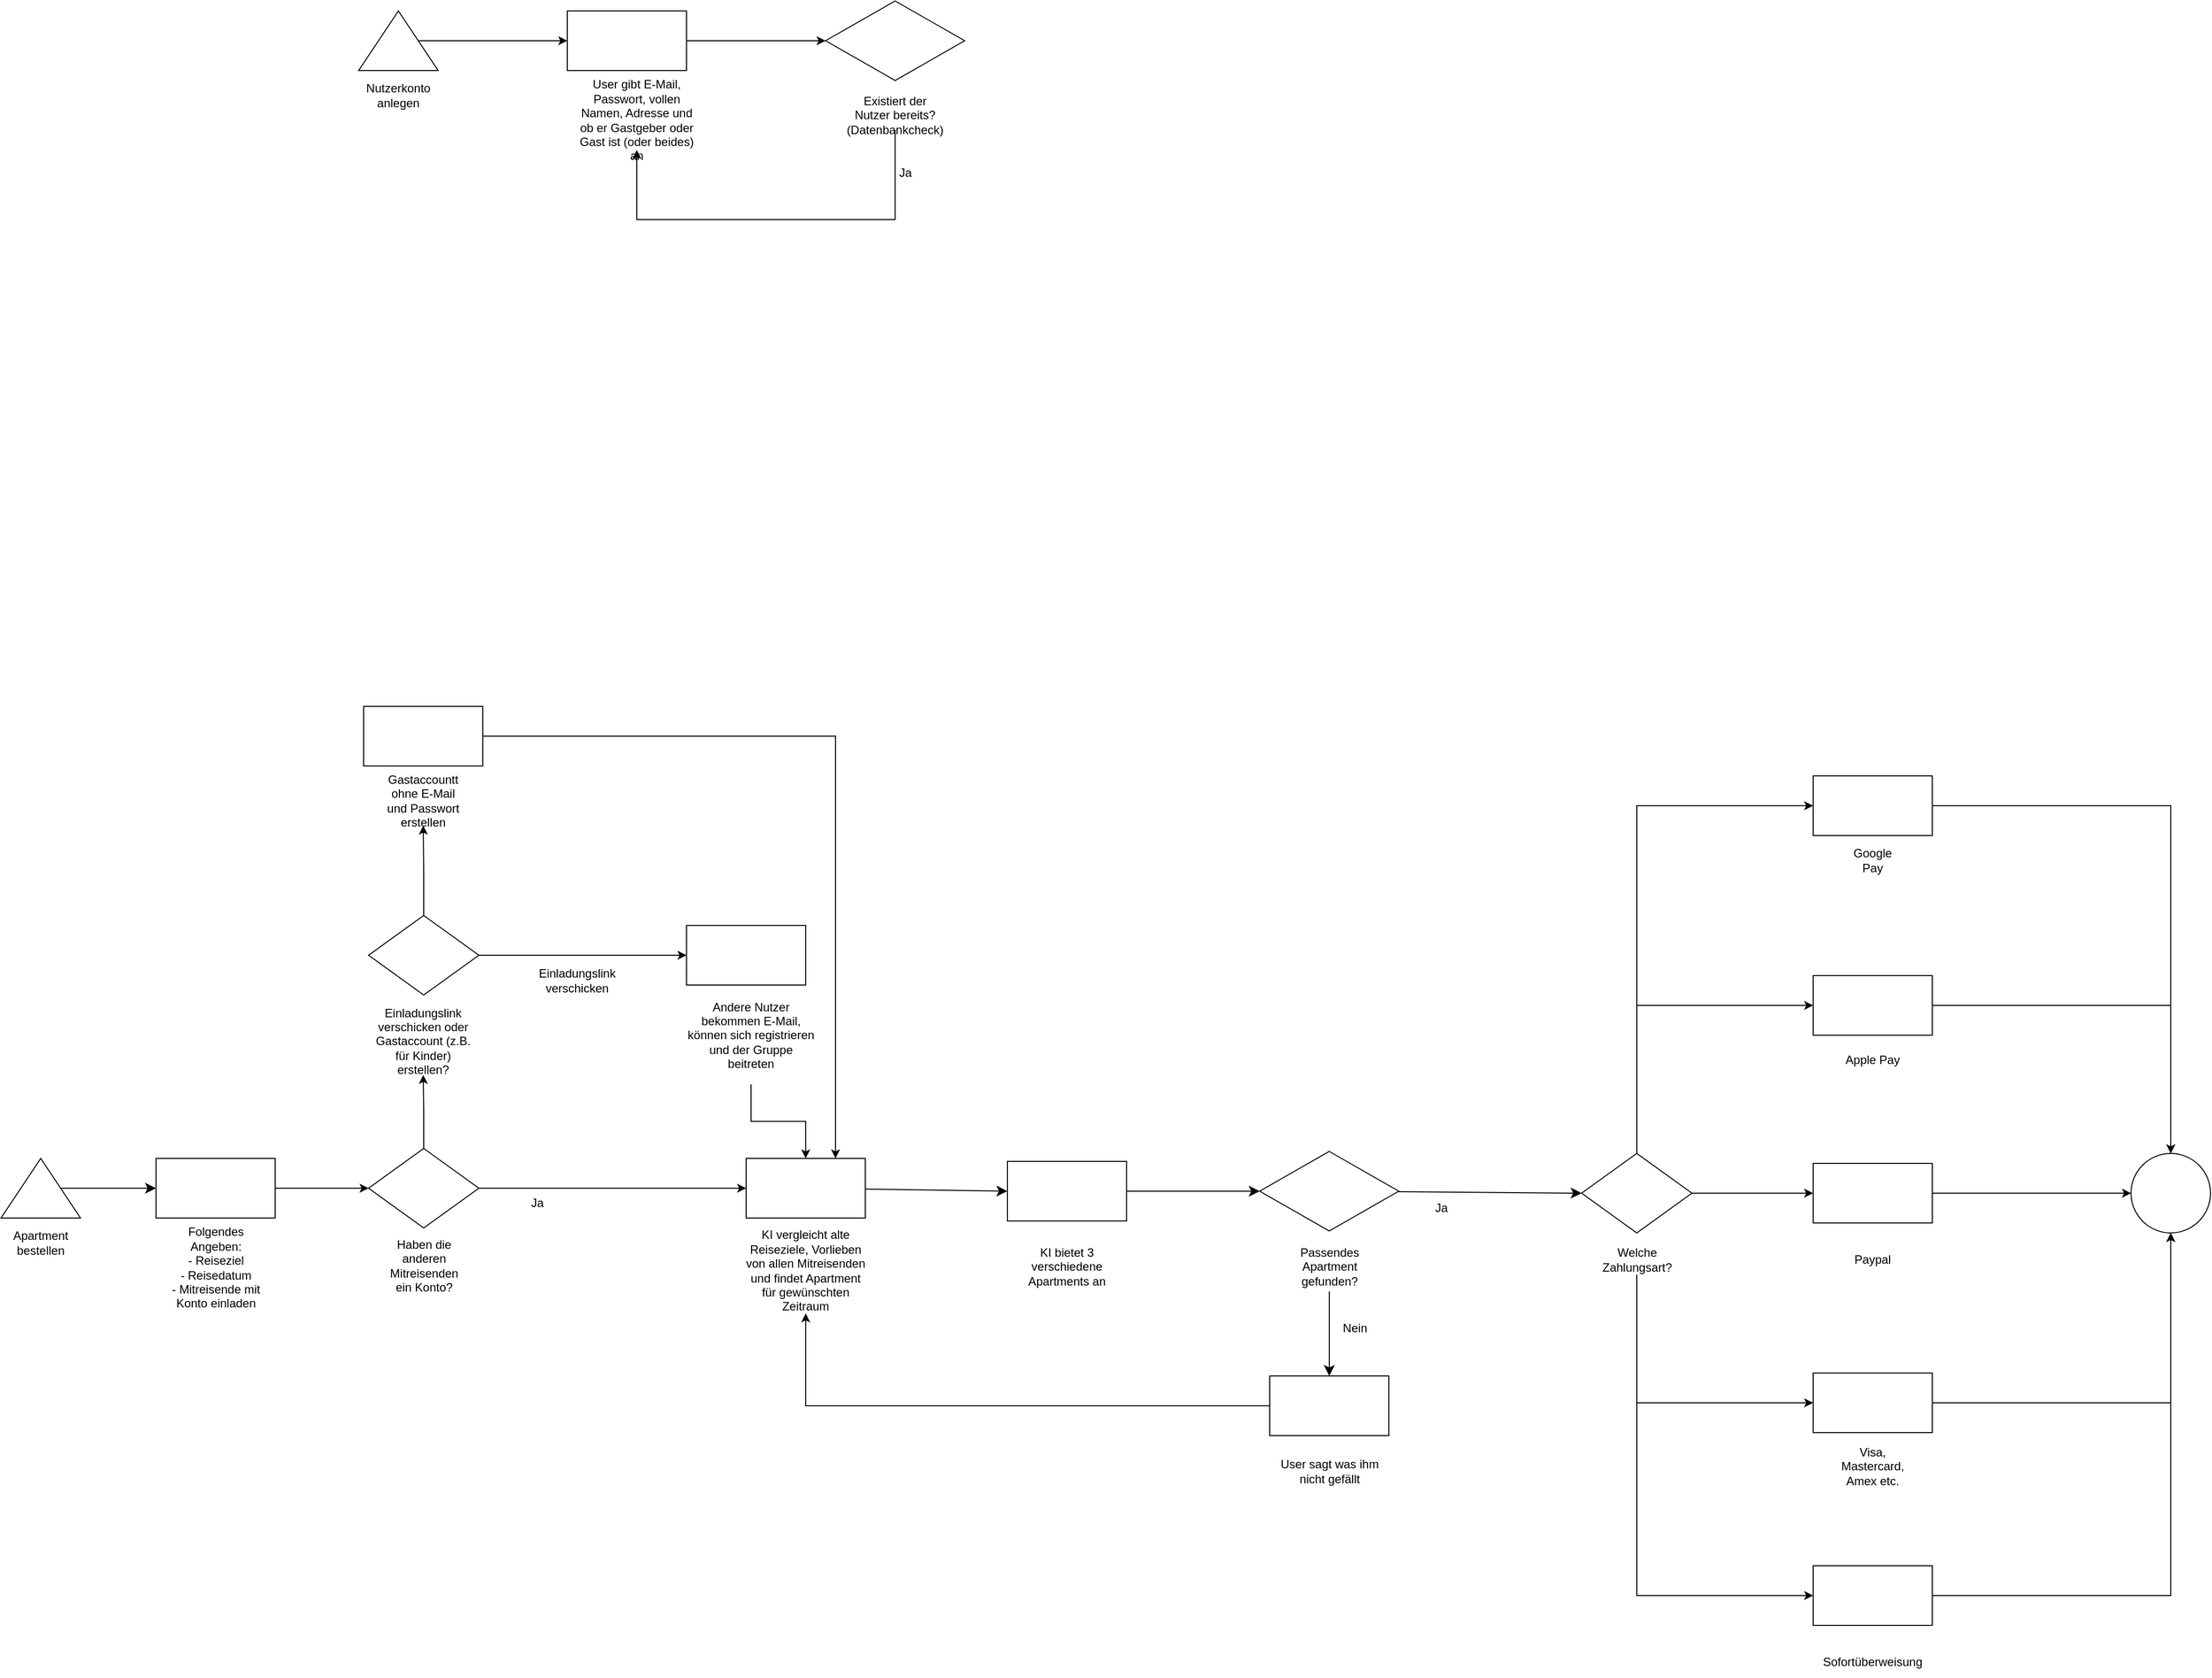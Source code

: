 <mxfile version="24.7.5">
  <diagram name="Page-1" id="T0iaEpjyjpP_KqTqB7tA">
    <mxGraphModel dx="2043" dy="2238" grid="1" gridSize="10" guides="1" tooltips="1" connect="1" arrows="1" fold="1" page="0" pageScale="1" pageWidth="827" pageHeight="1169" background="none" math="0" shadow="0">
      <root>
        <mxCell id="0" />
        <mxCell id="1" parent="0" />
        <mxCell id="_VU3XpGWLQp4Bq4c0IUf-23" style="edgeStyle=none;curved=1;rounded=0;orthogonalLoop=1;jettySize=auto;html=1;entryX=0;entryY=0.5;entryDx=0;entryDy=0;fontSize=12;startSize=8;endSize=8;" parent="1" source="_VU3XpGWLQp4Bq4c0IUf-1" target="_VU3XpGWLQp4Bq4c0IUf-8" edge="1">
          <mxGeometry relative="1" as="geometry" />
        </mxCell>
        <mxCell id="_VU3XpGWLQp4Bq4c0IUf-1" value="" style="triangle;whiteSpace=wrap;html=1;rotation=-90;noLabel=0;" parent="1" vertex="1">
          <mxGeometry x="-340" y="115" width="60" height="80" as="geometry" />
        </mxCell>
        <mxCell id="_VU3XpGWLQp4Bq4c0IUf-2" value="Apartment bestellen" style="text;html=1;align=center;verticalAlign=middle;whiteSpace=wrap;rounded=0;" parent="1" vertex="1">
          <mxGeometry x="-340" y="195" width="60" height="30" as="geometry" />
        </mxCell>
        <mxCell id="_VU3XpGWLQp4Bq4c0IUf-4" value="Folgendes Angeben:&lt;br&gt;- Reiseziel&lt;div&gt;- Reisedatum&lt;/div&gt;&lt;div&gt;- Mitreisende mit Konto einladen&lt;/div&gt;" style="text;html=1;align=center;verticalAlign=middle;whiteSpace=wrap;rounded=0;" parent="1" vertex="1">
          <mxGeometry x="-189.5" y="197" width="111" height="76" as="geometry" />
        </mxCell>
        <mxCell id="_VU3XpGWLQp4Bq4c0IUf-26" style="edgeStyle=none;curved=1;rounded=0;orthogonalLoop=1;jettySize=auto;html=1;entryX=0;entryY=0.5;entryDx=0;entryDy=0;fontSize=12;startSize=8;endSize=8;" parent="1" source="_VU3XpGWLQp4Bq4c0IUf-5" target="_VU3XpGWLQp4Bq4c0IUf-11" edge="1">
          <mxGeometry relative="1" as="geometry" />
        </mxCell>
        <mxCell id="_VU3XpGWLQp4Bq4c0IUf-5" value="" style="rounded=0;whiteSpace=wrap;html=1;" parent="1" vertex="1">
          <mxGeometry x="400" y="125" width="120" height="60" as="geometry" />
        </mxCell>
        <mxCell id="_VU3XpGWLQp4Bq4c0IUf-6" value="KI vergleicht alte Reiseziele, Vorlieben von allen Mitreisenden und findet Apartment für gewünschten Zeitraum" style="text;html=1;align=center;verticalAlign=middle;whiteSpace=wrap;rounded=0;" parent="1" vertex="1">
          <mxGeometry x="396" y="195" width="128" height="86" as="geometry" />
        </mxCell>
        <mxCell id="22aCaj831Ks9V6Kz2prF-44" style="edgeStyle=orthogonalEdgeStyle;rounded=0;orthogonalLoop=1;jettySize=auto;html=1;entryX=0;entryY=0.5;entryDx=0;entryDy=0;" edge="1" parent="1" source="_VU3XpGWLQp4Bq4c0IUf-8" target="22aCaj831Ks9V6Kz2prF-41">
          <mxGeometry relative="1" as="geometry" />
        </mxCell>
        <mxCell id="_VU3XpGWLQp4Bq4c0IUf-8" value="" style="rounded=0;whiteSpace=wrap;html=1;" parent="1" vertex="1">
          <mxGeometry x="-194" y="125" width="120" height="60" as="geometry" />
        </mxCell>
        <mxCell id="_VU3XpGWLQp4Bq4c0IUf-27" style="edgeStyle=none;curved=1;rounded=0;orthogonalLoop=1;jettySize=auto;html=1;entryX=0;entryY=0.5;entryDx=0;entryDy=0;fontSize=12;startSize=8;endSize=8;" parent="1" source="_VU3XpGWLQp4Bq4c0IUf-11" target="_VU3XpGWLQp4Bq4c0IUf-15" edge="1">
          <mxGeometry relative="1" as="geometry" />
        </mxCell>
        <mxCell id="_VU3XpGWLQp4Bq4c0IUf-11" value="" style="rounded=0;whiteSpace=wrap;html=1;" parent="1" vertex="1">
          <mxGeometry x="663" y="128" width="120" height="60" as="geometry" />
        </mxCell>
        <mxCell id="_VU3XpGWLQp4Bq4c0IUf-12" value="KI bietet 3 verschiedene Apartments an" style="text;html=1;align=center;verticalAlign=middle;whiteSpace=wrap;rounded=0;" parent="1" vertex="1">
          <mxGeometry x="669" y="205" width="108" height="58" as="geometry" />
        </mxCell>
        <mxCell id="_VU3XpGWLQp4Bq4c0IUf-37" style="edgeStyle=none;curved=1;rounded=0;orthogonalLoop=1;jettySize=auto;html=1;entryX=0;entryY=0.5;entryDx=0;entryDy=0;fontSize=12;startSize=8;endSize=8;" parent="1" source="_VU3XpGWLQp4Bq4c0IUf-15" target="_VU3XpGWLQp4Bq4c0IUf-39" edge="1">
          <mxGeometry relative="1" as="geometry">
            <mxPoint x="1189" y="158" as="targetPoint" />
          </mxGeometry>
        </mxCell>
        <mxCell id="_VU3XpGWLQp4Bq4c0IUf-15" value="" style="rhombus;whiteSpace=wrap;html=1;" parent="1" vertex="1">
          <mxGeometry x="917" y="118" width="140" height="80" as="geometry" />
        </mxCell>
        <mxCell id="_VU3XpGWLQp4Bq4c0IUf-28" style="edgeStyle=none;curved=1;rounded=0;orthogonalLoop=1;jettySize=auto;html=1;entryX=0.5;entryY=0;entryDx=0;entryDy=0;fontSize=12;startSize=8;endSize=8;" parent="1" source="_VU3XpGWLQp4Bq4c0IUf-17" target="_VU3XpGWLQp4Bq4c0IUf-20" edge="1">
          <mxGeometry relative="1" as="geometry" />
        </mxCell>
        <mxCell id="_VU3XpGWLQp4Bq4c0IUf-17" value="Passendes Apartment gefunden?" style="text;html=1;align=center;verticalAlign=middle;whiteSpace=wrap;rounded=0;" parent="1" vertex="1">
          <mxGeometry x="934.5" y="209" width="105" height="50" as="geometry" />
        </mxCell>
        <mxCell id="22aCaj831Ks9V6Kz2prF-1" style="edgeStyle=orthogonalEdgeStyle;rounded=0;orthogonalLoop=1;jettySize=auto;html=1;entryX=0.5;entryY=1;entryDx=0;entryDy=0;" edge="1" parent="1" source="_VU3XpGWLQp4Bq4c0IUf-20" target="_VU3XpGWLQp4Bq4c0IUf-6">
          <mxGeometry relative="1" as="geometry" />
        </mxCell>
        <mxCell id="_VU3XpGWLQp4Bq4c0IUf-20" value="" style="rounded=0;whiteSpace=wrap;html=1;" parent="1" vertex="1">
          <mxGeometry x="927" y="344" width="120" height="60" as="geometry" />
        </mxCell>
        <mxCell id="_VU3XpGWLQp4Bq4c0IUf-21" value="User sagt was ihm nicht gefällt" style="text;html=1;align=center;verticalAlign=middle;whiteSpace=wrap;rounded=0;" parent="1" vertex="1">
          <mxGeometry x="931.5" y="425" width="111" height="30" as="geometry" />
        </mxCell>
        <mxCell id="_VU3XpGWLQp4Bq4c0IUf-34" value="Nein" style="text;html=1;align=center;verticalAlign=middle;whiteSpace=wrap;rounded=0;" parent="1" vertex="1">
          <mxGeometry x="982.5" y="281" width="60" height="30" as="geometry" />
        </mxCell>
        <mxCell id="22aCaj831Ks9V6Kz2prF-3" style="edgeStyle=orthogonalEdgeStyle;rounded=0;orthogonalLoop=1;jettySize=auto;html=1;entryX=0;entryY=0.5;entryDx=0;entryDy=0;" edge="1" parent="1" source="_VU3XpGWLQp4Bq4c0IUf-39" target="_VU3XpGWLQp4Bq4c0IUf-43">
          <mxGeometry relative="1" as="geometry">
            <Array as="points">
              <mxPoint x="1297" y="-29" />
            </Array>
          </mxGeometry>
        </mxCell>
        <mxCell id="22aCaj831Ks9V6Kz2prF-4" style="edgeStyle=orthogonalEdgeStyle;rounded=0;orthogonalLoop=1;jettySize=auto;html=1;entryX=0;entryY=0.5;entryDx=0;entryDy=0;" edge="1" parent="1" source="_VU3XpGWLQp4Bq4c0IUf-39" target="_VU3XpGWLQp4Bq4c0IUf-41">
          <mxGeometry relative="1" as="geometry" />
        </mxCell>
        <mxCell id="22aCaj831Ks9V6Kz2prF-7" style="edgeStyle=orthogonalEdgeStyle;rounded=0;orthogonalLoop=1;jettySize=auto;html=1;entryX=0;entryY=0.5;entryDx=0;entryDy=0;" edge="1" parent="1" source="_VU3XpGWLQp4Bq4c0IUf-39" target="22aCaj831Ks9V6Kz2prF-5">
          <mxGeometry relative="1" as="geometry">
            <Array as="points">
              <mxPoint x="1297" y="-230" />
            </Array>
          </mxGeometry>
        </mxCell>
        <mxCell id="_VU3XpGWLQp4Bq4c0IUf-39" value="" style="rhombus;whiteSpace=wrap;html=1;" parent="1" vertex="1">
          <mxGeometry x="1241" y="120" width="111" height="80" as="geometry" />
        </mxCell>
        <mxCell id="22aCaj831Ks9V6Kz2prF-12" style="edgeStyle=orthogonalEdgeStyle;rounded=0;orthogonalLoop=1;jettySize=auto;html=1;exitX=0.5;exitY=1;exitDx=0;exitDy=0;entryX=0;entryY=0.5;entryDx=0;entryDy=0;" edge="1" parent="1" source="_VU3XpGWLQp4Bq4c0IUf-40" target="22aCaj831Ks9V6Kz2prF-9">
          <mxGeometry relative="1" as="geometry" />
        </mxCell>
        <mxCell id="22aCaj831Ks9V6Kz2prF-15" style="edgeStyle=orthogonalEdgeStyle;rounded=0;orthogonalLoop=1;jettySize=auto;html=1;entryX=0;entryY=0.5;entryDx=0;entryDy=0;" edge="1" parent="1" source="_VU3XpGWLQp4Bq4c0IUf-40" target="22aCaj831Ks9V6Kz2prF-13">
          <mxGeometry relative="1" as="geometry">
            <Array as="points">
              <mxPoint x="1297" y="565" />
            </Array>
          </mxGeometry>
        </mxCell>
        <mxCell id="_VU3XpGWLQp4Bq4c0IUf-40" value="Welche Zahlungsart?" style="text;html=1;align=center;verticalAlign=middle;whiteSpace=wrap;rounded=0;" parent="1" vertex="1">
          <mxGeometry x="1266.5" y="212" width="60" height="30" as="geometry" />
        </mxCell>
        <mxCell id="22aCaj831Ks9V6Kz2prF-25" style="edgeStyle=orthogonalEdgeStyle;rounded=0;orthogonalLoop=1;jettySize=auto;html=1;entryX=0;entryY=0.5;entryDx=0;entryDy=0;" edge="1" parent="1" source="_VU3XpGWLQp4Bq4c0IUf-41" target="22aCaj831Ks9V6Kz2prF-24">
          <mxGeometry relative="1" as="geometry" />
        </mxCell>
        <mxCell id="_VU3XpGWLQp4Bq4c0IUf-41" value="" style="rounded=0;whiteSpace=wrap;html=1;" parent="1" vertex="1">
          <mxGeometry x="1474" y="130" width="120" height="60" as="geometry" />
        </mxCell>
        <mxCell id="22aCaj831Ks9V6Kz2prF-27" style="edgeStyle=orthogonalEdgeStyle;rounded=0;orthogonalLoop=1;jettySize=auto;html=1;entryX=0.5;entryY=0;entryDx=0;entryDy=0;" edge="1" parent="1" source="_VU3XpGWLQp4Bq4c0IUf-43" target="22aCaj831Ks9V6Kz2prF-24">
          <mxGeometry relative="1" as="geometry" />
        </mxCell>
        <mxCell id="_VU3XpGWLQp4Bq4c0IUf-43" value="" style="rounded=0;whiteSpace=wrap;html=1;" parent="1" vertex="1">
          <mxGeometry x="1474" y="-59" width="120" height="60" as="geometry" />
        </mxCell>
        <mxCell id="_VU3XpGWLQp4Bq4c0IUf-44" value="Apple Pay" style="text;html=1;align=center;verticalAlign=middle;whiteSpace=wrap;rounded=0;" parent="1" vertex="1">
          <mxGeometry x="1504" y="11" width="60" height="30" as="geometry" />
        </mxCell>
        <mxCell id="22aCaj831Ks9V6Kz2prF-26" style="edgeStyle=orthogonalEdgeStyle;rounded=0;orthogonalLoop=1;jettySize=auto;html=1;entryX=0.5;entryY=0;entryDx=0;entryDy=0;" edge="1" parent="1" source="22aCaj831Ks9V6Kz2prF-5" target="22aCaj831Ks9V6Kz2prF-24">
          <mxGeometry relative="1" as="geometry" />
        </mxCell>
        <mxCell id="22aCaj831Ks9V6Kz2prF-5" value="" style="rounded=0;whiteSpace=wrap;html=1;" vertex="1" parent="1">
          <mxGeometry x="1474" y="-260" width="120" height="60" as="geometry" />
        </mxCell>
        <mxCell id="22aCaj831Ks9V6Kz2prF-6" value="Google Pay" style="text;html=1;align=center;verticalAlign=middle;whiteSpace=wrap;rounded=0;" vertex="1" parent="1">
          <mxGeometry x="1504" y="-190" width="60" height="30" as="geometry" />
        </mxCell>
        <mxCell id="22aCaj831Ks9V6Kz2prF-28" style="edgeStyle=orthogonalEdgeStyle;rounded=0;orthogonalLoop=1;jettySize=auto;html=1;entryX=0.5;entryY=1;entryDx=0;entryDy=0;" edge="1" parent="1" source="22aCaj831Ks9V6Kz2prF-9" target="22aCaj831Ks9V6Kz2prF-24">
          <mxGeometry relative="1" as="geometry" />
        </mxCell>
        <mxCell id="22aCaj831Ks9V6Kz2prF-9" value="" style="rounded=0;whiteSpace=wrap;html=1;" vertex="1" parent="1">
          <mxGeometry x="1474" y="341" width="120" height="60" as="geometry" />
        </mxCell>
        <mxCell id="22aCaj831Ks9V6Kz2prF-29" style="edgeStyle=orthogonalEdgeStyle;rounded=0;orthogonalLoop=1;jettySize=auto;html=1;entryX=0.5;entryY=1;entryDx=0;entryDy=0;" edge="1" parent="1" source="22aCaj831Ks9V6Kz2prF-13" target="22aCaj831Ks9V6Kz2prF-24">
          <mxGeometry relative="1" as="geometry" />
        </mxCell>
        <mxCell id="22aCaj831Ks9V6Kz2prF-13" value="" style="rounded=0;whiteSpace=wrap;html=1;" vertex="1" parent="1">
          <mxGeometry x="1474" y="535" width="120" height="60" as="geometry" />
        </mxCell>
        <mxCell id="22aCaj831Ks9V6Kz2prF-14" value="Sofortüberweisung" style="text;html=1;align=center;verticalAlign=middle;whiteSpace=wrap;rounded=0;" vertex="1" parent="1">
          <mxGeometry x="1504" y="617" width="60" height="30" as="geometry" />
        </mxCell>
        <mxCell id="22aCaj831Ks9V6Kz2prF-16" value="Paypal" style="text;html=1;align=center;verticalAlign=middle;whiteSpace=wrap;rounded=0;" vertex="1" parent="1">
          <mxGeometry x="1504" y="212" width="60" height="30" as="geometry" />
        </mxCell>
        <mxCell id="22aCaj831Ks9V6Kz2prF-17" value="Visa, Mastercard, Amex etc." style="text;html=1;align=center;verticalAlign=middle;whiteSpace=wrap;rounded=0;" vertex="1" parent="1">
          <mxGeometry x="1504" y="420" width="60" height="30" as="geometry" />
        </mxCell>
        <mxCell id="22aCaj831Ks9V6Kz2prF-24" value="" style="ellipse;whiteSpace=wrap;html=1;aspect=fixed;" vertex="1" parent="1">
          <mxGeometry x="1794" y="120" width="80" height="80" as="geometry" />
        </mxCell>
        <mxCell id="22aCaj831Ks9V6Kz2prF-35" style="edgeStyle=orthogonalEdgeStyle;rounded=0;orthogonalLoop=1;jettySize=auto;html=1;entryX=0;entryY=0.5;entryDx=0;entryDy=0;" edge="1" parent="1" source="22aCaj831Ks9V6Kz2prF-31" target="22aCaj831Ks9V6Kz2prF-33">
          <mxGeometry relative="1" as="geometry" />
        </mxCell>
        <mxCell id="22aCaj831Ks9V6Kz2prF-31" value="" style="triangle;whiteSpace=wrap;html=1;rotation=-90;noLabel=0;" vertex="1" parent="1">
          <mxGeometry x="20" y="-1040" width="60" height="80" as="geometry" />
        </mxCell>
        <mxCell id="22aCaj831Ks9V6Kz2prF-32" value="Nutzerkonto anlegen" style="text;html=1;align=center;verticalAlign=middle;whiteSpace=wrap;rounded=0;" vertex="1" parent="1">
          <mxGeometry x="20" y="-960" width="60" height="30" as="geometry" />
        </mxCell>
        <mxCell id="22aCaj831Ks9V6Kz2prF-38" style="edgeStyle=orthogonalEdgeStyle;rounded=0;orthogonalLoop=1;jettySize=auto;html=1;entryX=0;entryY=0.5;entryDx=0;entryDy=0;" edge="1" parent="1" source="22aCaj831Ks9V6Kz2prF-33" target="22aCaj831Ks9V6Kz2prF-37">
          <mxGeometry relative="1" as="geometry" />
        </mxCell>
        <mxCell id="22aCaj831Ks9V6Kz2prF-33" value="" style="rounded=0;whiteSpace=wrap;html=1;" vertex="1" parent="1">
          <mxGeometry x="220" y="-1030" width="120" height="60" as="geometry" />
        </mxCell>
        <mxCell id="22aCaj831Ks9V6Kz2prF-34" value="User gibt E-Mail, Passwort, vollen Namen, Adresse und ob er Gastgeber oder Gast ist (oder beides) an" style="text;html=1;align=center;verticalAlign=middle;whiteSpace=wrap;rounded=0;" vertex="1" parent="1">
          <mxGeometry x="230" y="-950" width="120" height="60" as="geometry" />
        </mxCell>
        <mxCell id="22aCaj831Ks9V6Kz2prF-37" value="" style="rhombus;whiteSpace=wrap;html=1;" vertex="1" parent="1">
          <mxGeometry x="480" y="-1040" width="140" height="80" as="geometry" />
        </mxCell>
        <mxCell id="22aCaj831Ks9V6Kz2prF-66" style="edgeStyle=orthogonalEdgeStyle;rounded=0;orthogonalLoop=1;jettySize=auto;html=1;entryX=0.5;entryY=1;entryDx=0;entryDy=0;" edge="1" parent="1" source="22aCaj831Ks9V6Kz2prF-39" target="22aCaj831Ks9V6Kz2prF-34">
          <mxGeometry relative="1" as="geometry">
            <Array as="points">
              <mxPoint x="550" y="-820" />
              <mxPoint x="290" y="-820" />
            </Array>
          </mxGeometry>
        </mxCell>
        <mxCell id="22aCaj831Ks9V6Kz2prF-39" value="Existiert der Nutzer bereits? (Datenbankcheck)" style="text;html=1;align=center;verticalAlign=middle;whiteSpace=wrap;rounded=0;" vertex="1" parent="1">
          <mxGeometry x="520" y="-940" width="60" height="30" as="geometry" />
        </mxCell>
        <mxCell id="22aCaj831Ks9V6Kz2prF-43" style="edgeStyle=orthogonalEdgeStyle;rounded=0;orthogonalLoop=1;jettySize=auto;html=1;entryX=0;entryY=0.5;entryDx=0;entryDy=0;" edge="1" parent="1" source="22aCaj831Ks9V6Kz2prF-41" target="_VU3XpGWLQp4Bq4c0IUf-5">
          <mxGeometry relative="1" as="geometry" />
        </mxCell>
        <mxCell id="22aCaj831Ks9V6Kz2prF-51" style="edgeStyle=orthogonalEdgeStyle;rounded=0;orthogonalLoop=1;jettySize=auto;html=1;entryX=0.5;entryY=1;entryDx=0;entryDy=0;" edge="1" parent="1" source="22aCaj831Ks9V6Kz2prF-41" target="22aCaj831Ks9V6Kz2prF-49">
          <mxGeometry relative="1" as="geometry" />
        </mxCell>
        <mxCell id="22aCaj831Ks9V6Kz2prF-41" value="" style="rhombus;whiteSpace=wrap;html=1;" vertex="1" parent="1">
          <mxGeometry x="20" y="115" width="111" height="80" as="geometry" />
        </mxCell>
        <mxCell id="22aCaj831Ks9V6Kz2prF-42" value="Haben die anderen Mitreisenden ein Konto?" style="text;html=1;align=center;verticalAlign=middle;whiteSpace=wrap;rounded=0;" vertex="1" parent="1">
          <mxGeometry x="45.5" y="218" width="60" height="30" as="geometry" />
        </mxCell>
        <mxCell id="22aCaj831Ks9V6Kz2prF-45" value="Ja" style="text;html=1;align=center;verticalAlign=middle;whiteSpace=wrap;rounded=0;" vertex="1" parent="1">
          <mxGeometry x="160" y="155" width="60" height="30" as="geometry" />
        </mxCell>
        <mxCell id="22aCaj831Ks9V6Kz2prF-46" value="Ja" style="text;html=1;align=center;verticalAlign=middle;whiteSpace=wrap;rounded=0;" vertex="1" parent="1">
          <mxGeometry x="1070" y="160" width="60" height="30" as="geometry" />
        </mxCell>
        <mxCell id="22aCaj831Ks9V6Kz2prF-54" style="edgeStyle=orthogonalEdgeStyle;rounded=0;orthogonalLoop=1;jettySize=auto;html=1;entryX=0;entryY=0.5;entryDx=0;entryDy=0;" edge="1" parent="1" source="22aCaj831Ks9V6Kz2prF-47" target="22aCaj831Ks9V6Kz2prF-52">
          <mxGeometry relative="1" as="geometry" />
        </mxCell>
        <mxCell id="22aCaj831Ks9V6Kz2prF-60" style="edgeStyle=orthogonalEdgeStyle;rounded=0;orthogonalLoop=1;jettySize=auto;html=1;entryX=0.5;entryY=1;entryDx=0;entryDy=0;" edge="1" parent="1" source="22aCaj831Ks9V6Kz2prF-47" target="22aCaj831Ks9V6Kz2prF-59">
          <mxGeometry relative="1" as="geometry" />
        </mxCell>
        <mxCell id="22aCaj831Ks9V6Kz2prF-47" value="" style="rhombus;whiteSpace=wrap;html=1;" vertex="1" parent="1">
          <mxGeometry x="20" y="-119.5" width="111" height="80" as="geometry" />
        </mxCell>
        <mxCell id="22aCaj831Ks9V6Kz2prF-49" value="Einladungslink verschicken oder Gastaccount (z.B. für Kinder) erstellen?" style="text;html=1;align=center;verticalAlign=middle;whiteSpace=wrap;rounded=0;" vertex="1" parent="1">
          <mxGeometry x="20" y="-28" width="110" height="69" as="geometry" />
        </mxCell>
        <mxCell id="22aCaj831Ks9V6Kz2prF-52" value="" style="rounded=0;whiteSpace=wrap;html=1;" vertex="1" parent="1">
          <mxGeometry x="340" y="-109.5" width="120" height="60" as="geometry" />
        </mxCell>
        <mxCell id="22aCaj831Ks9V6Kz2prF-53" value="Einladungslink verschicken" style="text;html=1;align=center;verticalAlign=middle;whiteSpace=wrap;rounded=0;" vertex="1" parent="1">
          <mxGeometry x="200" y="-69.5" width="60" height="30" as="geometry" />
        </mxCell>
        <mxCell id="22aCaj831Ks9V6Kz2prF-56" style="edgeStyle=orthogonalEdgeStyle;rounded=0;orthogonalLoop=1;jettySize=auto;html=1;entryX=0.5;entryY=0;entryDx=0;entryDy=0;" edge="1" parent="1" source="22aCaj831Ks9V6Kz2prF-55" target="_VU3XpGWLQp4Bq4c0IUf-5">
          <mxGeometry relative="1" as="geometry" />
        </mxCell>
        <mxCell id="22aCaj831Ks9V6Kz2prF-55" value="Andere Nutzer bekommen E-Mail, können sich registrieren und der Gruppe beitreten" style="text;html=1;align=center;verticalAlign=middle;whiteSpace=wrap;rounded=0;" vertex="1" parent="1">
          <mxGeometry x="340" y="-49.5" width="130" height="100" as="geometry" />
        </mxCell>
        <mxCell id="22aCaj831Ks9V6Kz2prF-61" style="edgeStyle=orthogonalEdgeStyle;rounded=0;orthogonalLoop=1;jettySize=auto;html=1;entryX=0.75;entryY=0;entryDx=0;entryDy=0;" edge="1" parent="1" source="22aCaj831Ks9V6Kz2prF-57" target="_VU3XpGWLQp4Bq4c0IUf-5">
          <mxGeometry relative="1" as="geometry" />
        </mxCell>
        <mxCell id="22aCaj831Ks9V6Kz2prF-57" value="" style="rounded=0;whiteSpace=wrap;html=1;" vertex="1" parent="1">
          <mxGeometry x="15" y="-330" width="120" height="60" as="geometry" />
        </mxCell>
        <mxCell id="22aCaj831Ks9V6Kz2prF-59" value="Gastaccountt ohne E-Mail und Passwort erstellen" style="text;html=1;align=center;verticalAlign=middle;whiteSpace=wrap;rounded=0;" vertex="1" parent="1">
          <mxGeometry x="35" y="-260" width="80" height="50" as="geometry" />
        </mxCell>
        <mxCell id="22aCaj831Ks9V6Kz2prF-64" value="Ja" style="text;html=1;align=center;verticalAlign=middle;resizable=0;points=[];autosize=1;strokeColor=none;fillColor=none;" vertex="1" parent="1">
          <mxGeometry x="540" y="-882" width="40" height="30" as="geometry" />
        </mxCell>
      </root>
    </mxGraphModel>
  </diagram>
</mxfile>
